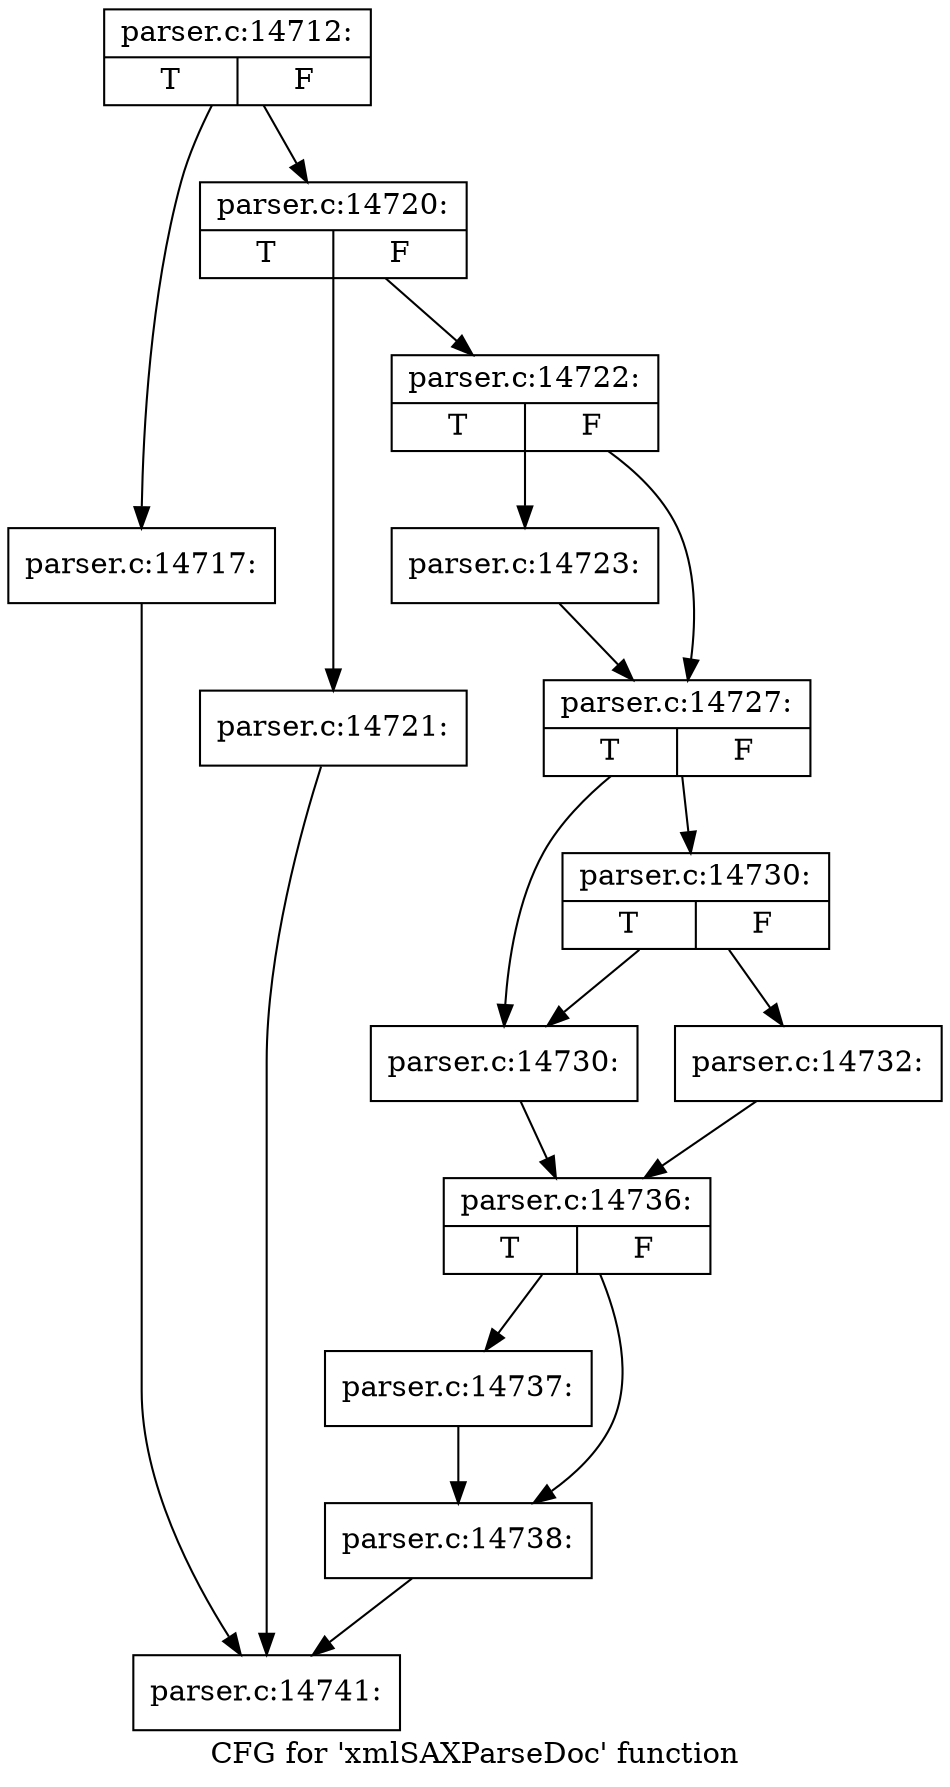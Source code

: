 digraph "CFG for 'xmlSAXParseDoc' function" {
	label="CFG for 'xmlSAXParseDoc' function";

	Node0x49ff2f0 [shape=record,label="{parser.c:14712:|{<s0>T|<s1>F}}"];
	Node0x49ff2f0 -> Node0x4a06f90;
	Node0x49ff2f0 -> Node0x4a06fe0;
	Node0x4a06f90 [shape=record,label="{parser.c:14717:}"];
	Node0x4a06f90 -> Node0x4a05ca0;
	Node0x4a06fe0 [shape=record,label="{parser.c:14720:|{<s0>T|<s1>F}}"];
	Node0x4a06fe0 -> Node0x4a076e0;
	Node0x4a06fe0 -> Node0x4a07730;
	Node0x4a076e0 [shape=record,label="{parser.c:14721:}"];
	Node0x4a076e0 -> Node0x4a05ca0;
	Node0x4a07730 [shape=record,label="{parser.c:14722:|{<s0>T|<s1>F}}"];
	Node0x4a07730 -> Node0x4a07b90;
	Node0x4a07730 -> Node0x4a07be0;
	Node0x4a07b90 [shape=record,label="{parser.c:14723:}"];
	Node0x4a07b90 -> Node0x4a07be0;
	Node0x4a07be0 [shape=record,label="{parser.c:14727:|{<s0>T|<s1>F}}"];
	Node0x4a07be0 -> Node0x4a08a50;
	Node0x4a07be0 -> Node0x4a08b40;
	Node0x4a08b40 [shape=record,label="{parser.c:14730:|{<s0>T|<s1>F}}"];
	Node0x4a08b40 -> Node0x4a08a50;
	Node0x4a08b40 -> Node0x4a08af0;
	Node0x4a08a50 [shape=record,label="{parser.c:14730:}"];
	Node0x4a08a50 -> Node0x4a08aa0;
	Node0x4a08af0 [shape=record,label="{parser.c:14732:}"];
	Node0x4a08af0 -> Node0x4a08aa0;
	Node0x4a08aa0 [shape=record,label="{parser.c:14736:|{<s0>T|<s1>F}}"];
	Node0x4a08aa0 -> Node0x4a09b30;
	Node0x4a08aa0 -> Node0x4a09b80;
	Node0x4a09b30 [shape=record,label="{parser.c:14737:}"];
	Node0x4a09b30 -> Node0x4a09b80;
	Node0x4a09b80 [shape=record,label="{parser.c:14738:}"];
	Node0x4a09b80 -> Node0x4a05ca0;
	Node0x4a05ca0 [shape=record,label="{parser.c:14741:}"];
}
